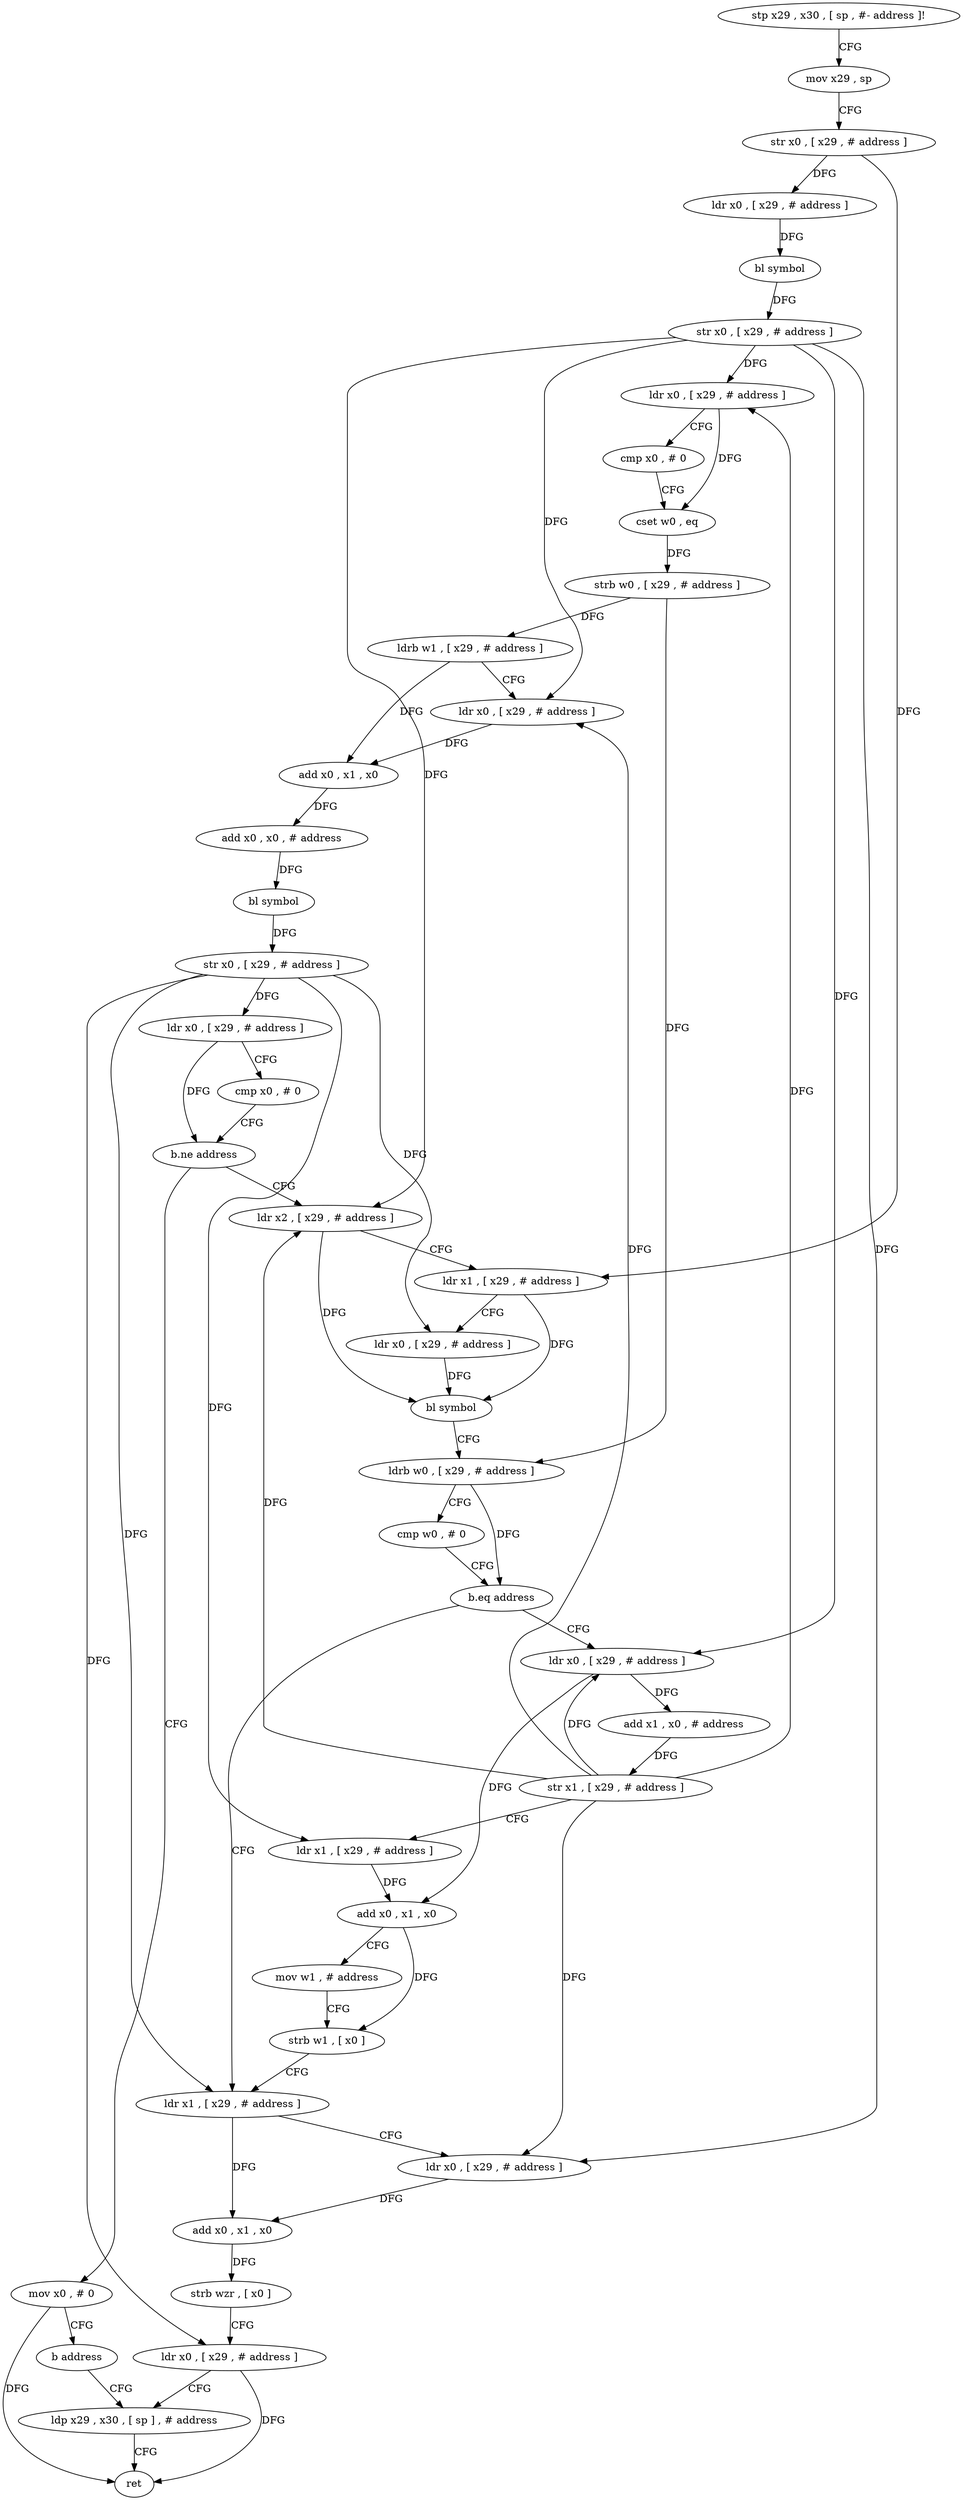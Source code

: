 digraph "func" {
"4300320" [label = "stp x29 , x30 , [ sp , #- address ]!" ]
"4300324" [label = "mov x29 , sp" ]
"4300328" [label = "str x0 , [ x29 , # address ]" ]
"4300332" [label = "ldr x0 , [ x29 , # address ]" ]
"4300336" [label = "bl symbol" ]
"4300340" [label = "str x0 , [ x29 , # address ]" ]
"4300344" [label = "ldr x0 , [ x29 , # address ]" ]
"4300348" [label = "cmp x0 , # 0" ]
"4300352" [label = "cset w0 , eq" ]
"4300356" [label = "strb w0 , [ x29 , # address ]" ]
"4300360" [label = "ldrb w1 , [ x29 , # address ]" ]
"4300364" [label = "ldr x0 , [ x29 , # address ]" ]
"4300368" [label = "add x0 , x1 , x0" ]
"4300372" [label = "add x0 , x0 , # address" ]
"4300376" [label = "bl symbol" ]
"4300380" [label = "str x0 , [ x29 , # address ]" ]
"4300384" [label = "ldr x0 , [ x29 , # address ]" ]
"4300388" [label = "cmp x0 , # 0" ]
"4300392" [label = "b.ne address" ]
"4300404" [label = "ldr x2 , [ x29 , # address ]" ]
"4300396" [label = "mov x0 , # 0" ]
"4300408" [label = "ldr x1 , [ x29 , # address ]" ]
"4300412" [label = "ldr x0 , [ x29 , # address ]" ]
"4300416" [label = "bl symbol" ]
"4300420" [label = "ldrb w0 , [ x29 , # address ]" ]
"4300424" [label = "cmp w0 , # 0" ]
"4300428" [label = "b.eq address" ]
"4300460" [label = "ldr x1 , [ x29 , # address ]" ]
"4300432" [label = "ldr x0 , [ x29 , # address ]" ]
"4300400" [label = "b address" ]
"4300480" [label = "ldp x29 , x30 , [ sp ] , # address" ]
"4300464" [label = "ldr x0 , [ x29 , # address ]" ]
"4300468" [label = "add x0 , x1 , x0" ]
"4300472" [label = "strb wzr , [ x0 ]" ]
"4300476" [label = "ldr x0 , [ x29 , # address ]" ]
"4300436" [label = "add x1 , x0 , # address" ]
"4300440" [label = "str x1 , [ x29 , # address ]" ]
"4300444" [label = "ldr x1 , [ x29 , # address ]" ]
"4300448" [label = "add x0 , x1 , x0" ]
"4300452" [label = "mov w1 , # address" ]
"4300456" [label = "strb w1 , [ x0 ]" ]
"4300484" [label = "ret" ]
"4300320" -> "4300324" [ label = "CFG" ]
"4300324" -> "4300328" [ label = "CFG" ]
"4300328" -> "4300332" [ label = "DFG" ]
"4300328" -> "4300408" [ label = "DFG" ]
"4300332" -> "4300336" [ label = "DFG" ]
"4300336" -> "4300340" [ label = "DFG" ]
"4300340" -> "4300344" [ label = "DFG" ]
"4300340" -> "4300364" [ label = "DFG" ]
"4300340" -> "4300404" [ label = "DFG" ]
"4300340" -> "4300464" [ label = "DFG" ]
"4300340" -> "4300432" [ label = "DFG" ]
"4300344" -> "4300348" [ label = "CFG" ]
"4300344" -> "4300352" [ label = "DFG" ]
"4300348" -> "4300352" [ label = "CFG" ]
"4300352" -> "4300356" [ label = "DFG" ]
"4300356" -> "4300360" [ label = "DFG" ]
"4300356" -> "4300420" [ label = "DFG" ]
"4300360" -> "4300364" [ label = "CFG" ]
"4300360" -> "4300368" [ label = "DFG" ]
"4300364" -> "4300368" [ label = "DFG" ]
"4300368" -> "4300372" [ label = "DFG" ]
"4300372" -> "4300376" [ label = "DFG" ]
"4300376" -> "4300380" [ label = "DFG" ]
"4300380" -> "4300384" [ label = "DFG" ]
"4300380" -> "4300412" [ label = "DFG" ]
"4300380" -> "4300460" [ label = "DFG" ]
"4300380" -> "4300476" [ label = "DFG" ]
"4300380" -> "4300444" [ label = "DFG" ]
"4300384" -> "4300388" [ label = "CFG" ]
"4300384" -> "4300392" [ label = "DFG" ]
"4300388" -> "4300392" [ label = "CFG" ]
"4300392" -> "4300404" [ label = "CFG" ]
"4300392" -> "4300396" [ label = "CFG" ]
"4300404" -> "4300408" [ label = "CFG" ]
"4300404" -> "4300416" [ label = "DFG" ]
"4300396" -> "4300400" [ label = "CFG" ]
"4300396" -> "4300484" [ label = "DFG" ]
"4300408" -> "4300412" [ label = "CFG" ]
"4300408" -> "4300416" [ label = "DFG" ]
"4300412" -> "4300416" [ label = "DFG" ]
"4300416" -> "4300420" [ label = "CFG" ]
"4300420" -> "4300424" [ label = "CFG" ]
"4300420" -> "4300428" [ label = "DFG" ]
"4300424" -> "4300428" [ label = "CFG" ]
"4300428" -> "4300460" [ label = "CFG" ]
"4300428" -> "4300432" [ label = "CFG" ]
"4300460" -> "4300464" [ label = "CFG" ]
"4300460" -> "4300468" [ label = "DFG" ]
"4300432" -> "4300436" [ label = "DFG" ]
"4300432" -> "4300448" [ label = "DFG" ]
"4300400" -> "4300480" [ label = "CFG" ]
"4300480" -> "4300484" [ label = "CFG" ]
"4300464" -> "4300468" [ label = "DFG" ]
"4300468" -> "4300472" [ label = "DFG" ]
"4300472" -> "4300476" [ label = "CFG" ]
"4300476" -> "4300480" [ label = "CFG" ]
"4300476" -> "4300484" [ label = "DFG" ]
"4300436" -> "4300440" [ label = "DFG" ]
"4300440" -> "4300444" [ label = "CFG" ]
"4300440" -> "4300344" [ label = "DFG" ]
"4300440" -> "4300364" [ label = "DFG" ]
"4300440" -> "4300404" [ label = "DFG" ]
"4300440" -> "4300464" [ label = "DFG" ]
"4300440" -> "4300432" [ label = "DFG" ]
"4300444" -> "4300448" [ label = "DFG" ]
"4300448" -> "4300452" [ label = "CFG" ]
"4300448" -> "4300456" [ label = "DFG" ]
"4300452" -> "4300456" [ label = "CFG" ]
"4300456" -> "4300460" [ label = "CFG" ]
}
